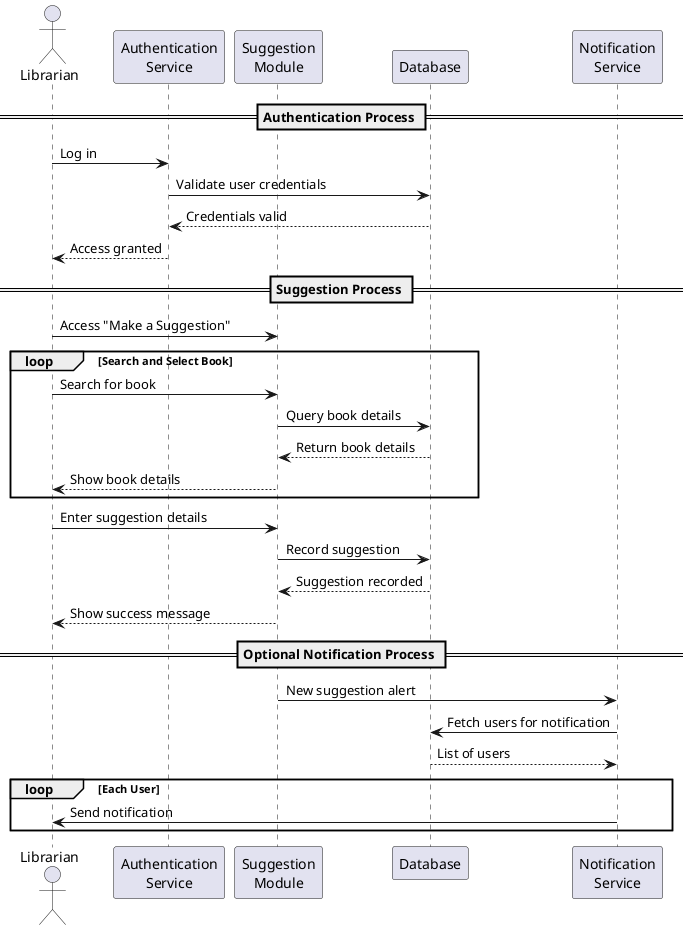 @startuml
actor Librarian
participant "Authentication\nService" as Auth
participant "Suggestion\nModule" as Suggest
participant Database
participant "Notification\nService" as Notify

== Authentication Process ==
Librarian -> Auth: Log in
Auth -> Database: Validate user credentials
Database --> Auth: Credentials valid
Auth --> Librarian: Access granted

== Suggestion Process ==
Librarian -> Suggest: Access "Make a Suggestion"
loop Search and Select Book
    Librarian -> Suggest: Search for book
    Suggest -> Database: Query book details
    Database --> Suggest: Return book details
    Suggest --> Librarian: Show book details
end
Librarian -> Suggest: Enter suggestion details
Suggest -> Database: Record suggestion
Database --> Suggest: Suggestion recorded
Suggest --> Librarian: Show success message

== Optional Notification Process ==
Suggest -> Notify: New suggestion alert
Notify -> Database: Fetch users for notification
Database --> Notify: List of users
loop Each User
    Notify -> Librarian: Send notification
end

@enduml